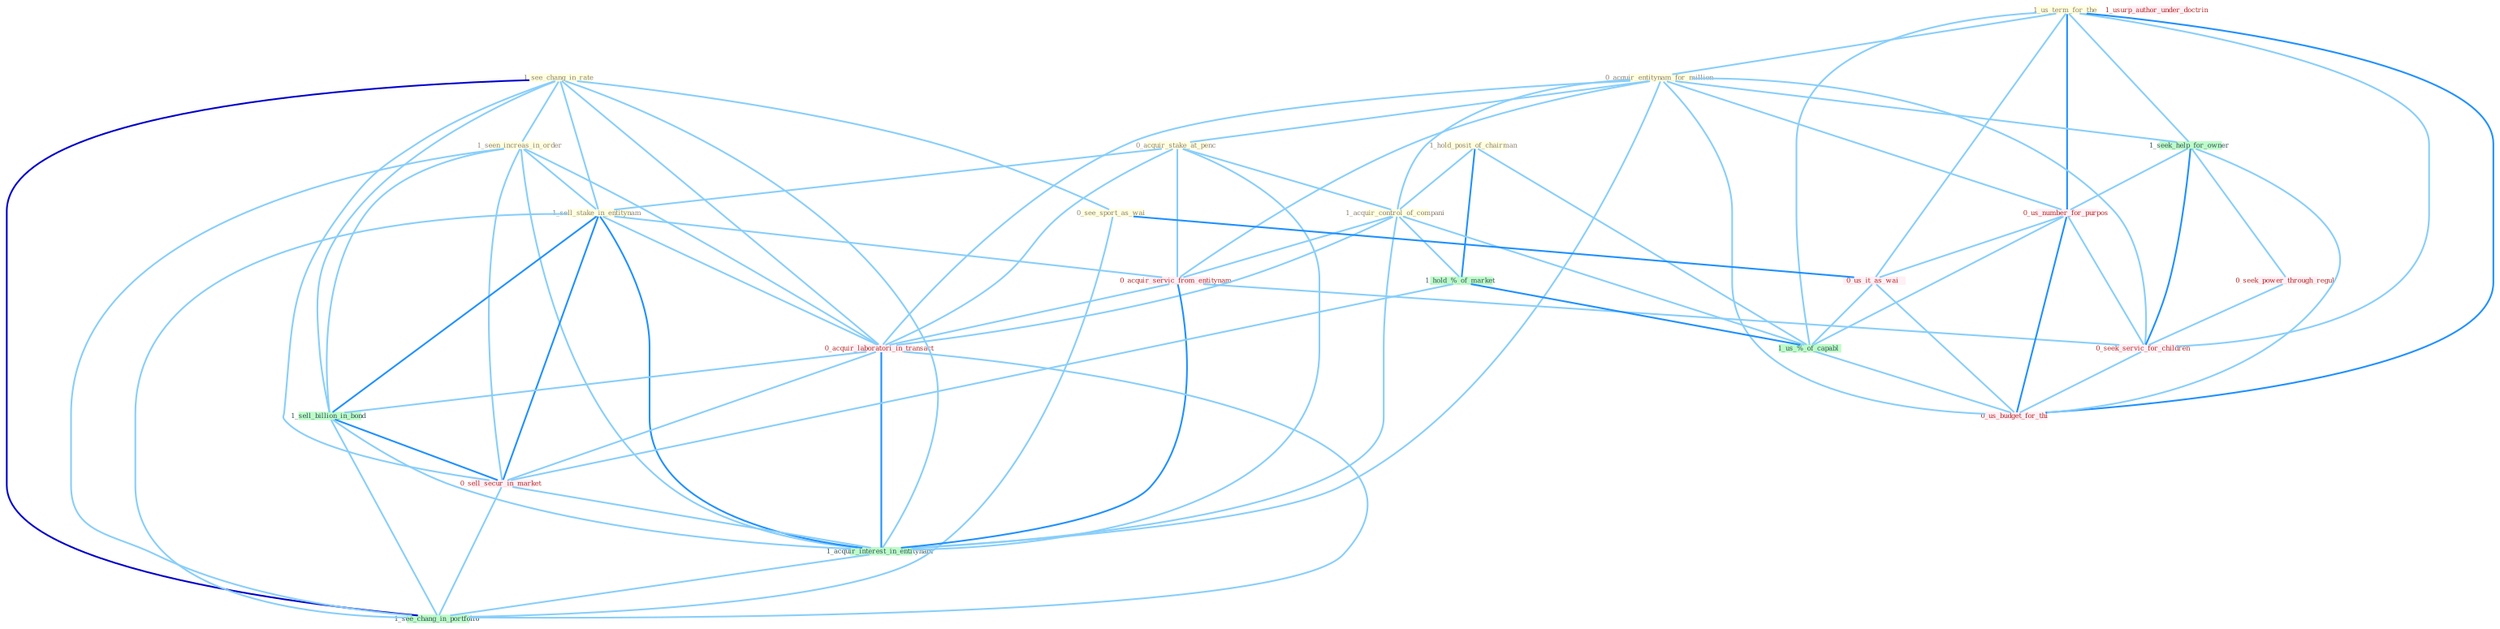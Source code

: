 Graph G{ 
    node
    [shape=polygon,style=filled,width=.5,height=.06,color="#BDFCC9",fixedsize=true,fontsize=4,
    fontcolor="#2f4f4f"];
    {node
    [color="#ffffe0", fontcolor="#8b7d6b"] "1_hold_posit_of_chairman " "1_us_term_for_the " "1_see_chang_in_rate " "0_acquir_entitynam_for_million " "0_acquir_stake_at_penc " "1_seen_increas_in_order " "1_sell_stake_in_entitynam " "1_acquir_control_of_compani " "0_see_sport_as_wai "}
{node [color="#fff0f5", fontcolor="#b22222"] "0_acquir_servic_from_entitynam " "0_seek_power_through_regul " "0_us_number_for_purpos " "0_acquir_laboratori_in_transact " "0_us_it_as_wai " "1_usurp_author_under_doctrin " "0_sell_secur_in_market " "0_seek_servic_for_children " "0_us_budget_for_thi "}
edge [color="#B0E2FF"];

	"1_hold_posit_of_chairman " -- "1_acquir_control_of_compani " [w="1", color="#87cefa" ];
	"1_hold_posit_of_chairman " -- "1_hold_%_of_market " [w="2", color="#1e90ff" , len=0.8];
	"1_hold_posit_of_chairman " -- "1_us_%_of_capabl " [w="1", color="#87cefa" ];
	"1_us_term_for_the " -- "0_acquir_entitynam_for_million " [w="1", color="#87cefa" ];
	"1_us_term_for_the " -- "1_seek_help_for_owner " [w="1", color="#87cefa" ];
	"1_us_term_for_the " -- "0_us_number_for_purpos " [w="2", color="#1e90ff" , len=0.8];
	"1_us_term_for_the " -- "0_us_it_as_wai " [w="1", color="#87cefa" ];
	"1_us_term_for_the " -- "1_us_%_of_capabl " [w="1", color="#87cefa" ];
	"1_us_term_for_the " -- "0_seek_servic_for_children " [w="1", color="#87cefa" ];
	"1_us_term_for_the " -- "0_us_budget_for_thi " [w="2", color="#1e90ff" , len=0.8];
	"1_see_chang_in_rate " -- "1_seen_increas_in_order " [w="1", color="#87cefa" ];
	"1_see_chang_in_rate " -- "1_sell_stake_in_entitynam " [w="1", color="#87cefa" ];
	"1_see_chang_in_rate " -- "0_see_sport_as_wai " [w="1", color="#87cefa" ];
	"1_see_chang_in_rate " -- "0_acquir_laboratori_in_transact " [w="1", color="#87cefa" ];
	"1_see_chang_in_rate " -- "1_sell_billion_in_bond " [w="1", color="#87cefa" ];
	"1_see_chang_in_rate " -- "0_sell_secur_in_market " [w="1", color="#87cefa" ];
	"1_see_chang_in_rate " -- "1_acquir_interest_in_entitynam " [w="1", color="#87cefa" ];
	"1_see_chang_in_rate " -- "1_see_chang_in_portfolio " [w="3", color="#0000cd" , len=0.6];
	"0_acquir_entitynam_for_million " -- "0_acquir_stake_at_penc " [w="1", color="#87cefa" ];
	"0_acquir_entitynam_for_million " -- "1_acquir_control_of_compani " [w="1", color="#87cefa" ];
	"0_acquir_entitynam_for_million " -- "1_seek_help_for_owner " [w="1", color="#87cefa" ];
	"0_acquir_entitynam_for_million " -- "0_acquir_servic_from_entitynam " [w="1", color="#87cefa" ];
	"0_acquir_entitynam_for_million " -- "0_us_number_for_purpos " [w="1", color="#87cefa" ];
	"0_acquir_entitynam_for_million " -- "0_acquir_laboratori_in_transact " [w="1", color="#87cefa" ];
	"0_acquir_entitynam_for_million " -- "1_acquir_interest_in_entitynam " [w="1", color="#87cefa" ];
	"0_acquir_entitynam_for_million " -- "0_seek_servic_for_children " [w="1", color="#87cefa" ];
	"0_acquir_entitynam_for_million " -- "0_us_budget_for_thi " [w="1", color="#87cefa" ];
	"0_acquir_stake_at_penc " -- "1_sell_stake_in_entitynam " [w="1", color="#87cefa" ];
	"0_acquir_stake_at_penc " -- "1_acquir_control_of_compani " [w="1", color="#87cefa" ];
	"0_acquir_stake_at_penc " -- "0_acquir_servic_from_entitynam " [w="1", color="#87cefa" ];
	"0_acquir_stake_at_penc " -- "0_acquir_laboratori_in_transact " [w="1", color="#87cefa" ];
	"0_acquir_stake_at_penc " -- "1_acquir_interest_in_entitynam " [w="1", color="#87cefa" ];
	"1_seen_increas_in_order " -- "1_sell_stake_in_entitynam " [w="1", color="#87cefa" ];
	"1_seen_increas_in_order " -- "0_acquir_laboratori_in_transact " [w="1", color="#87cefa" ];
	"1_seen_increas_in_order " -- "1_sell_billion_in_bond " [w="1", color="#87cefa" ];
	"1_seen_increas_in_order " -- "0_sell_secur_in_market " [w="1", color="#87cefa" ];
	"1_seen_increas_in_order " -- "1_acquir_interest_in_entitynam " [w="1", color="#87cefa" ];
	"1_seen_increas_in_order " -- "1_see_chang_in_portfolio " [w="1", color="#87cefa" ];
	"1_sell_stake_in_entitynam " -- "0_acquir_servic_from_entitynam " [w="1", color="#87cefa" ];
	"1_sell_stake_in_entitynam " -- "0_acquir_laboratori_in_transact " [w="1", color="#87cefa" ];
	"1_sell_stake_in_entitynam " -- "1_sell_billion_in_bond " [w="2", color="#1e90ff" , len=0.8];
	"1_sell_stake_in_entitynam " -- "0_sell_secur_in_market " [w="2", color="#1e90ff" , len=0.8];
	"1_sell_stake_in_entitynam " -- "1_acquir_interest_in_entitynam " [w="2", color="#1e90ff" , len=0.8];
	"1_sell_stake_in_entitynam " -- "1_see_chang_in_portfolio " [w="1", color="#87cefa" ];
	"1_acquir_control_of_compani " -- "0_acquir_servic_from_entitynam " [w="1", color="#87cefa" ];
	"1_acquir_control_of_compani " -- "1_hold_%_of_market " [w="1", color="#87cefa" ];
	"1_acquir_control_of_compani " -- "0_acquir_laboratori_in_transact " [w="1", color="#87cefa" ];
	"1_acquir_control_of_compani " -- "1_us_%_of_capabl " [w="1", color="#87cefa" ];
	"1_acquir_control_of_compani " -- "1_acquir_interest_in_entitynam " [w="1", color="#87cefa" ];
	"0_see_sport_as_wai " -- "0_us_it_as_wai " [w="2", color="#1e90ff" , len=0.8];
	"0_see_sport_as_wai " -- "1_see_chang_in_portfolio " [w="1", color="#87cefa" ];
	"1_seek_help_for_owner " -- "0_seek_power_through_regul " [w="1", color="#87cefa" ];
	"1_seek_help_for_owner " -- "0_us_number_for_purpos " [w="1", color="#87cefa" ];
	"1_seek_help_for_owner " -- "0_seek_servic_for_children " [w="2", color="#1e90ff" , len=0.8];
	"1_seek_help_for_owner " -- "0_us_budget_for_thi " [w="1", color="#87cefa" ];
	"0_acquir_servic_from_entitynam " -- "0_acquir_laboratori_in_transact " [w="1", color="#87cefa" ];
	"0_acquir_servic_from_entitynam " -- "1_acquir_interest_in_entitynam " [w="2", color="#1e90ff" , len=0.8];
	"0_acquir_servic_from_entitynam " -- "0_seek_servic_for_children " [w="1", color="#87cefa" ];
	"1_hold_%_of_market " -- "1_us_%_of_capabl " [w="2", color="#1e90ff" , len=0.8];
	"1_hold_%_of_market " -- "0_sell_secur_in_market " [w="1", color="#87cefa" ];
	"0_seek_power_through_regul " -- "0_seek_servic_for_children " [w="1", color="#87cefa" ];
	"0_us_number_for_purpos " -- "0_us_it_as_wai " [w="1", color="#87cefa" ];
	"0_us_number_for_purpos " -- "1_us_%_of_capabl " [w="1", color="#87cefa" ];
	"0_us_number_for_purpos " -- "0_seek_servic_for_children " [w="1", color="#87cefa" ];
	"0_us_number_for_purpos " -- "0_us_budget_for_thi " [w="2", color="#1e90ff" , len=0.8];
	"0_acquir_laboratori_in_transact " -- "1_sell_billion_in_bond " [w="1", color="#87cefa" ];
	"0_acquir_laboratori_in_transact " -- "0_sell_secur_in_market " [w="1", color="#87cefa" ];
	"0_acquir_laboratori_in_transact " -- "1_acquir_interest_in_entitynam " [w="2", color="#1e90ff" , len=0.8];
	"0_acquir_laboratori_in_transact " -- "1_see_chang_in_portfolio " [w="1", color="#87cefa" ];
	"1_sell_billion_in_bond " -- "0_sell_secur_in_market " [w="2", color="#1e90ff" , len=0.8];
	"1_sell_billion_in_bond " -- "1_acquir_interest_in_entitynam " [w="1", color="#87cefa" ];
	"1_sell_billion_in_bond " -- "1_see_chang_in_portfolio " [w="1", color="#87cefa" ];
	"0_us_it_as_wai " -- "1_us_%_of_capabl " [w="1", color="#87cefa" ];
	"0_us_it_as_wai " -- "0_us_budget_for_thi " [w="1", color="#87cefa" ];
	"1_us_%_of_capabl " -- "0_us_budget_for_thi " [w="1", color="#87cefa" ];
	"0_sell_secur_in_market " -- "1_acquir_interest_in_entitynam " [w="1", color="#87cefa" ];
	"0_sell_secur_in_market " -- "1_see_chang_in_portfolio " [w="1", color="#87cefa" ];
	"1_acquir_interest_in_entitynam " -- "1_see_chang_in_portfolio " [w="1", color="#87cefa" ];
	"0_seek_servic_for_children " -- "0_us_budget_for_thi " [w="1", color="#87cefa" ];
}